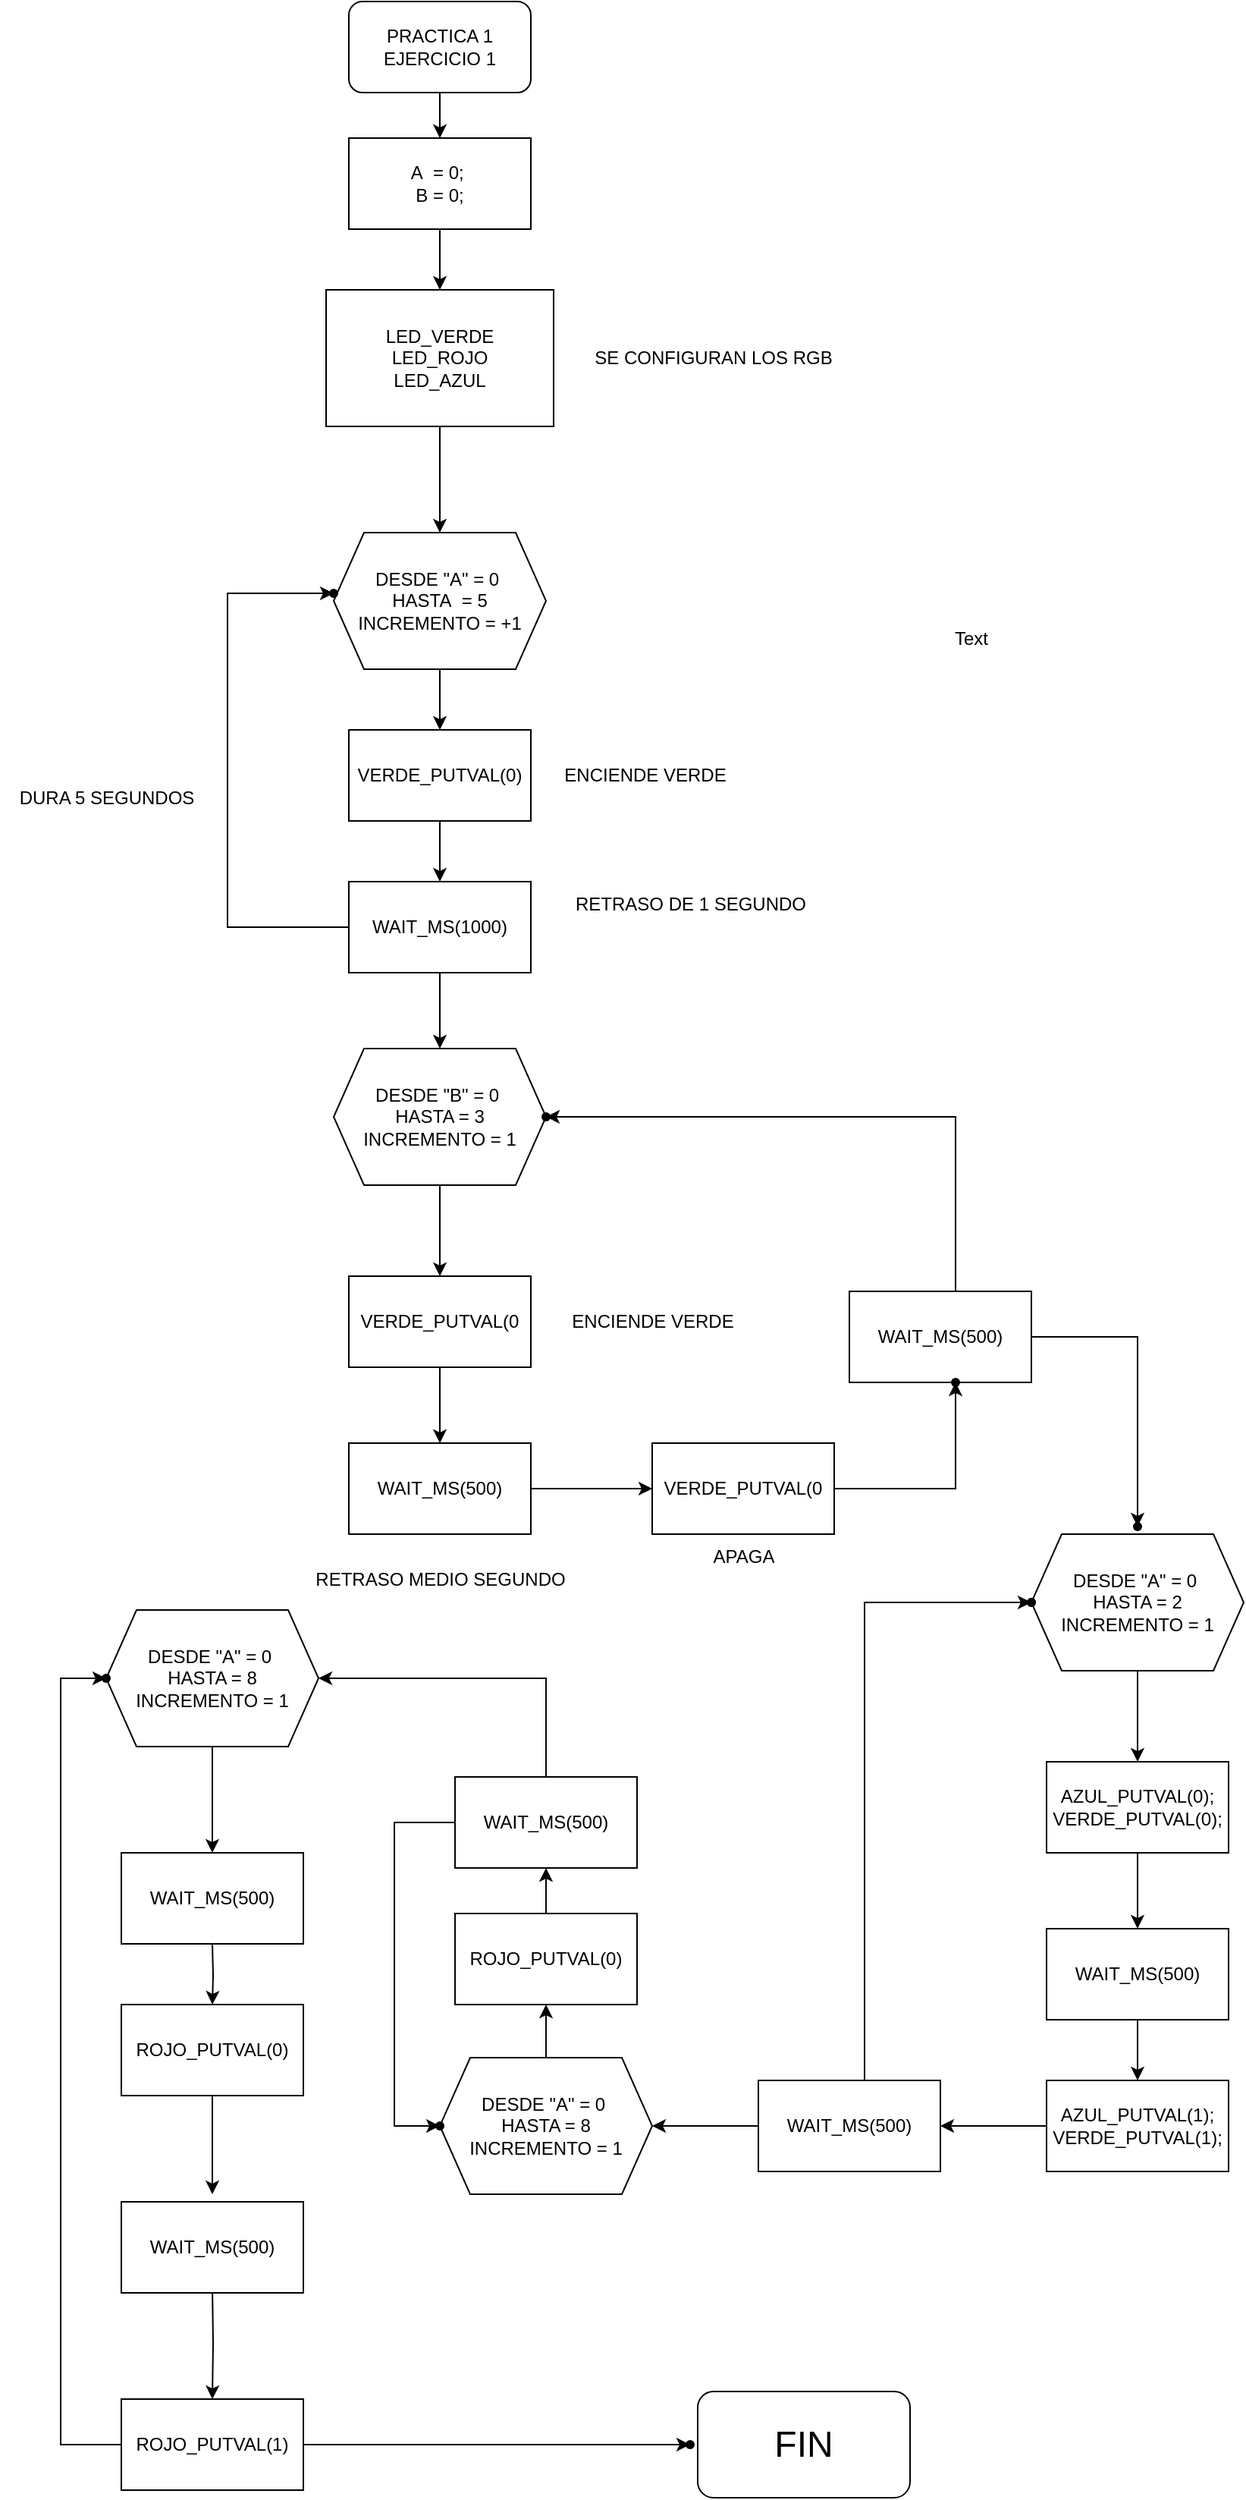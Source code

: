 <mxfile version="20.3.0" type="github">
  <diagram id="2Kys2flmAUNfE8VEfs1F" name="Página-1">
    <mxGraphModel dx="2015" dy="760" grid="1" gridSize="10" guides="1" tooltips="1" connect="1" arrows="1" fold="1" page="1" pageScale="1" pageWidth="827" pageHeight="1169" math="0" shadow="0">
      <root>
        <mxCell id="0" />
        <mxCell id="1" parent="0" />
        <mxCell id="Fw9hPNQKj0aXbpjn_FU2-10" value="" style="edgeStyle=orthogonalEdgeStyle;rounded=0;orthogonalLoop=1;jettySize=auto;html=1;" edge="1" parent="1" source="Fw9hPNQKj0aXbpjn_FU2-2" target="Fw9hPNQKj0aXbpjn_FU2-3">
          <mxGeometry relative="1" as="geometry" />
        </mxCell>
        <mxCell id="Fw9hPNQKj0aXbpjn_FU2-2" value="PRACTICA 1&lt;br&gt;EJERCICIO 1" style="rounded=1;whiteSpace=wrap;html=1;" vertex="1" parent="1">
          <mxGeometry x="230" y="30" width="120" height="60" as="geometry" />
        </mxCell>
        <mxCell id="Fw9hPNQKj0aXbpjn_FU2-12" value="" style="edgeStyle=orthogonalEdgeStyle;rounded=0;orthogonalLoop=1;jettySize=auto;html=1;" edge="1" parent="1" source="Fw9hPNQKj0aXbpjn_FU2-3" target="Fw9hPNQKj0aXbpjn_FU2-11">
          <mxGeometry relative="1" as="geometry" />
        </mxCell>
        <mxCell id="Fw9hPNQKj0aXbpjn_FU2-3" value="A&amp;nbsp; = 0;&amp;nbsp;&lt;br&gt;B = 0;" style="rounded=0;whiteSpace=wrap;html=1;" vertex="1" parent="1">
          <mxGeometry x="230" y="120" width="120" height="60" as="geometry" />
        </mxCell>
        <mxCell id="Fw9hPNQKj0aXbpjn_FU2-18" value="" style="edgeStyle=orthogonalEdgeStyle;rounded=0;orthogonalLoop=1;jettySize=auto;html=1;" edge="1" parent="1" source="Fw9hPNQKj0aXbpjn_FU2-5" target="Fw9hPNQKj0aXbpjn_FU2-17">
          <mxGeometry relative="1" as="geometry" />
        </mxCell>
        <mxCell id="Fw9hPNQKj0aXbpjn_FU2-5" value="DESDE &quot;A&quot; = 0&amp;nbsp;&lt;br&gt;HASTA&amp;nbsp; = 5&lt;br&gt;INCREMENTO = +1" style="shape=hexagon;perimeter=hexagonPerimeter2;whiteSpace=wrap;html=1;fixedSize=1;" vertex="1" parent="1">
          <mxGeometry x="220" y="380" width="140" height="90" as="geometry" />
        </mxCell>
        <mxCell id="Fw9hPNQKj0aXbpjn_FU2-16" value="" style="edgeStyle=orthogonalEdgeStyle;rounded=0;orthogonalLoop=1;jettySize=auto;html=1;" edge="1" parent="1" source="Fw9hPNQKj0aXbpjn_FU2-11" target="Fw9hPNQKj0aXbpjn_FU2-5">
          <mxGeometry relative="1" as="geometry" />
        </mxCell>
        <mxCell id="Fw9hPNQKj0aXbpjn_FU2-11" value="LED_VERDE&lt;br&gt;LED_ROJO&lt;br&gt;LED_AZUL" style="rounded=0;whiteSpace=wrap;html=1;" vertex="1" parent="1">
          <mxGeometry x="215" y="220" width="150" height="90" as="geometry" />
        </mxCell>
        <mxCell id="Fw9hPNQKj0aXbpjn_FU2-14" value="SE CONFIGURAN LOS RGB" style="text;html=1;align=center;verticalAlign=middle;resizable=0;points=[];autosize=1;strokeColor=none;fillColor=none;" vertex="1" parent="1">
          <mxGeometry x="380" y="250" width="180" height="30" as="geometry" />
        </mxCell>
        <mxCell id="Fw9hPNQKj0aXbpjn_FU2-23" value="" style="edgeStyle=orthogonalEdgeStyle;rounded=0;orthogonalLoop=1;jettySize=auto;html=1;" edge="1" parent="1" source="Fw9hPNQKj0aXbpjn_FU2-17" target="Fw9hPNQKj0aXbpjn_FU2-21">
          <mxGeometry relative="1" as="geometry" />
        </mxCell>
        <mxCell id="Fw9hPNQKj0aXbpjn_FU2-17" value="VERDE_PUTVAL(0)" style="rounded=0;whiteSpace=wrap;html=1;" vertex="1" parent="1">
          <mxGeometry x="230" y="510" width="120" height="60" as="geometry" />
        </mxCell>
        <mxCell id="Fw9hPNQKj0aXbpjn_FU2-19" value="ENCIENDE VERDE" style="text;html=1;align=center;verticalAlign=middle;resizable=0;points=[];autosize=1;strokeColor=none;fillColor=none;" vertex="1" parent="1">
          <mxGeometry x="360" y="525" width="130" height="30" as="geometry" />
        </mxCell>
        <mxCell id="Fw9hPNQKj0aXbpjn_FU2-20" value="Text" style="text;html=1;align=center;verticalAlign=middle;resizable=0;points=[];autosize=1;strokeColor=none;fillColor=none;" vertex="1" parent="1">
          <mxGeometry x="620" y="440" width="40" height="20" as="geometry" />
        </mxCell>
        <mxCell id="Fw9hPNQKj0aXbpjn_FU2-25" value="" style="edgeStyle=orthogonalEdgeStyle;rounded=0;orthogonalLoop=1;jettySize=auto;html=1;" edge="1" parent="1" source="Fw9hPNQKj0aXbpjn_FU2-21" target="Fw9hPNQKj0aXbpjn_FU2-24">
          <mxGeometry relative="1" as="geometry">
            <Array as="points">
              <mxPoint x="150" y="640" />
              <mxPoint x="150" y="420" />
            </Array>
          </mxGeometry>
        </mxCell>
        <mxCell id="Fw9hPNQKj0aXbpjn_FU2-28" value="" style="edgeStyle=orthogonalEdgeStyle;rounded=0;orthogonalLoop=1;jettySize=auto;html=1;" edge="1" parent="1" source="Fw9hPNQKj0aXbpjn_FU2-21">
          <mxGeometry relative="1" as="geometry">
            <mxPoint x="290.0" y="720.0" as="targetPoint" />
          </mxGeometry>
        </mxCell>
        <mxCell id="Fw9hPNQKj0aXbpjn_FU2-21" value="WAIT_MS(1000)" style="rounded=0;whiteSpace=wrap;html=1;" vertex="1" parent="1">
          <mxGeometry x="230" y="610" width="120" height="60" as="geometry" />
        </mxCell>
        <mxCell id="Fw9hPNQKj0aXbpjn_FU2-22" value="RETRASO DE 1 SEGUNDO" style="text;html=1;align=center;verticalAlign=middle;resizable=0;points=[];autosize=1;strokeColor=none;fillColor=none;" vertex="1" parent="1">
          <mxGeometry x="370" y="610" width="170" height="30" as="geometry" />
        </mxCell>
        <mxCell id="Fw9hPNQKj0aXbpjn_FU2-24" value="" style="shape=waypoint;sketch=0;size=6;pointerEvents=1;points=[];fillColor=default;resizable=0;rotatable=0;perimeter=centerPerimeter;snapToPoint=1;rounded=0;" vertex="1" parent="1">
          <mxGeometry x="200" y="400" width="40" height="40" as="geometry" />
        </mxCell>
        <mxCell id="Fw9hPNQKj0aXbpjn_FU2-26" value="DURA 5 SEGUNDOS" style="text;html=1;align=center;verticalAlign=middle;resizable=0;points=[];autosize=1;strokeColor=none;fillColor=none;" vertex="1" parent="1">
          <mxGeometry y="540" width="140" height="30" as="geometry" />
        </mxCell>
        <mxCell id="Fw9hPNQKj0aXbpjn_FU2-32" value="" style="edgeStyle=orthogonalEdgeStyle;rounded=0;orthogonalLoop=1;jettySize=auto;html=1;" edge="1" parent="1" source="Fw9hPNQKj0aXbpjn_FU2-29" target="Fw9hPNQKj0aXbpjn_FU2-30">
          <mxGeometry relative="1" as="geometry" />
        </mxCell>
        <mxCell id="Fw9hPNQKj0aXbpjn_FU2-29" value="DESDE &quot;B&quot; = 0&amp;nbsp;&lt;br&gt;HASTA = 3&lt;br&gt;INCREMENTO = 1" style="shape=hexagon;perimeter=hexagonPerimeter2;whiteSpace=wrap;html=1;fixedSize=1;" vertex="1" parent="1">
          <mxGeometry x="220" y="720" width="140" height="90" as="geometry" />
        </mxCell>
        <mxCell id="Fw9hPNQKj0aXbpjn_FU2-34" value="" style="edgeStyle=orthogonalEdgeStyle;rounded=0;orthogonalLoop=1;jettySize=auto;html=1;" edge="1" parent="1" source="Fw9hPNQKj0aXbpjn_FU2-30" target="Fw9hPNQKj0aXbpjn_FU2-33">
          <mxGeometry relative="1" as="geometry" />
        </mxCell>
        <mxCell id="Fw9hPNQKj0aXbpjn_FU2-30" value="VERDE_PUTVAL(0" style="rounded=0;whiteSpace=wrap;html=1;" vertex="1" parent="1">
          <mxGeometry x="230" y="870" width="120" height="60" as="geometry" />
        </mxCell>
        <mxCell id="Fw9hPNQKj0aXbpjn_FU2-37" value="" style="edgeStyle=orthogonalEdgeStyle;rounded=0;orthogonalLoop=1;jettySize=auto;html=1;" edge="1" parent="1" source="Fw9hPNQKj0aXbpjn_FU2-33" target="Fw9hPNQKj0aXbpjn_FU2-36">
          <mxGeometry relative="1" as="geometry" />
        </mxCell>
        <mxCell id="Fw9hPNQKj0aXbpjn_FU2-33" value="WAIT_MS(500)" style="rounded=0;whiteSpace=wrap;html=1;" vertex="1" parent="1">
          <mxGeometry x="230" y="980" width="120" height="60" as="geometry" />
        </mxCell>
        <mxCell id="Fw9hPNQKj0aXbpjn_FU2-35" value="ENCIENDE VERDE" style="text;html=1;align=center;verticalAlign=middle;resizable=0;points=[];autosize=1;strokeColor=none;fillColor=none;" vertex="1" parent="1">
          <mxGeometry x="365" y="885" width="130" height="30" as="geometry" />
        </mxCell>
        <mxCell id="Fw9hPNQKj0aXbpjn_FU2-44" value="" style="edgeStyle=orthogonalEdgeStyle;rounded=0;orthogonalLoop=1;jettySize=auto;html=1;" edge="1" parent="1" source="Fw9hPNQKj0aXbpjn_FU2-36" target="Fw9hPNQKj0aXbpjn_FU2-43">
          <mxGeometry relative="1" as="geometry" />
        </mxCell>
        <mxCell id="Fw9hPNQKj0aXbpjn_FU2-36" value="VERDE_PUTVAL(0" style="rounded=0;whiteSpace=wrap;html=1;" vertex="1" parent="1">
          <mxGeometry x="430" y="980" width="120" height="60" as="geometry" />
        </mxCell>
        <mxCell id="Fw9hPNQKj0aXbpjn_FU2-41" value="APAGA" style="text;html=1;align=center;verticalAlign=middle;resizable=0;points=[];autosize=1;strokeColor=none;fillColor=none;" vertex="1" parent="1">
          <mxGeometry x="460" y="1040" width="60" height="30" as="geometry" />
        </mxCell>
        <mxCell id="Fw9hPNQKj0aXbpjn_FU2-46" value="" style="edgeStyle=orthogonalEdgeStyle;rounded=0;orthogonalLoop=1;jettySize=auto;html=1;" edge="1" parent="1" source="Fw9hPNQKj0aXbpjn_FU2-42" target="Fw9hPNQKj0aXbpjn_FU2-45">
          <mxGeometry relative="1" as="geometry">
            <Array as="points">
              <mxPoint x="630" y="765" />
            </Array>
          </mxGeometry>
        </mxCell>
        <mxCell id="Fw9hPNQKj0aXbpjn_FU2-50" value="" style="edgeStyle=orthogonalEdgeStyle;rounded=0;orthogonalLoop=1;jettySize=auto;html=1;" edge="1" parent="1" source="Fw9hPNQKj0aXbpjn_FU2-42" target="Fw9hPNQKj0aXbpjn_FU2-49">
          <mxGeometry relative="1" as="geometry" />
        </mxCell>
        <mxCell id="Fw9hPNQKj0aXbpjn_FU2-42" value="WAIT_MS(500)" style="rounded=0;whiteSpace=wrap;html=1;" vertex="1" parent="1">
          <mxGeometry x="560" y="880" width="120" height="60" as="geometry" />
        </mxCell>
        <mxCell id="Fw9hPNQKj0aXbpjn_FU2-43" value="" style="shape=waypoint;sketch=0;size=6;pointerEvents=1;points=[];fillColor=default;resizable=0;rotatable=0;perimeter=centerPerimeter;snapToPoint=1;rounded=0;" vertex="1" parent="1">
          <mxGeometry x="610" y="920" width="40" height="40" as="geometry" />
        </mxCell>
        <mxCell id="Fw9hPNQKj0aXbpjn_FU2-45" value="" style="shape=waypoint;sketch=0;size=6;pointerEvents=1;points=[];fillColor=default;resizable=0;rotatable=0;perimeter=centerPerimeter;snapToPoint=1;rounded=0;" vertex="1" parent="1">
          <mxGeometry x="340" y="745" width="40" height="40" as="geometry" />
        </mxCell>
        <mxCell id="Fw9hPNQKj0aXbpjn_FU2-47" value="RETRASO MEDIO SEGUNDO" style="text;html=1;align=center;verticalAlign=middle;resizable=0;points=[];autosize=1;strokeColor=none;fillColor=none;" vertex="1" parent="1">
          <mxGeometry x="195" y="1055" width="190" height="30" as="geometry" />
        </mxCell>
        <mxCell id="Fw9hPNQKj0aXbpjn_FU2-49" value="" style="shape=waypoint;sketch=0;size=6;pointerEvents=1;points=[];fillColor=default;resizable=0;rotatable=0;perimeter=centerPerimeter;snapToPoint=1;rounded=0;" vertex="1" parent="1">
          <mxGeometry x="730" y="1015" width="40" height="40" as="geometry" />
        </mxCell>
        <mxCell id="Fw9hPNQKj0aXbpjn_FU2-51" style="edgeStyle=orthogonalEdgeStyle;rounded=0;orthogonalLoop=1;jettySize=auto;html=1;entryX=0.415;entryY=0.429;entryDx=0;entryDy=0;entryPerimeter=0;" edge="1" parent="1" source="Fw9hPNQKj0aXbpjn_FU2-49" target="Fw9hPNQKj0aXbpjn_FU2-49">
          <mxGeometry relative="1" as="geometry" />
        </mxCell>
        <mxCell id="Fw9hPNQKj0aXbpjn_FU2-54" value="" style="edgeStyle=orthogonalEdgeStyle;rounded=0;orthogonalLoop=1;jettySize=auto;html=1;" edge="1" parent="1" source="Fw9hPNQKj0aXbpjn_FU2-52" target="Fw9hPNQKj0aXbpjn_FU2-53">
          <mxGeometry relative="1" as="geometry" />
        </mxCell>
        <mxCell id="Fw9hPNQKj0aXbpjn_FU2-52" value="DESDE &quot;A&quot; = 0&amp;nbsp;&lt;br&gt;HASTA = 2&lt;br&gt;INCREMENTO = 1" style="shape=hexagon;perimeter=hexagonPerimeter2;whiteSpace=wrap;html=1;fixedSize=1;" vertex="1" parent="1">
          <mxGeometry x="680" y="1040" width="140" height="90" as="geometry" />
        </mxCell>
        <mxCell id="Fw9hPNQKj0aXbpjn_FU2-56" value="" style="edgeStyle=orthogonalEdgeStyle;rounded=0;orthogonalLoop=1;jettySize=auto;html=1;" edge="1" parent="1" source="Fw9hPNQKj0aXbpjn_FU2-53" target="Fw9hPNQKj0aXbpjn_FU2-55">
          <mxGeometry relative="1" as="geometry" />
        </mxCell>
        <mxCell id="Fw9hPNQKj0aXbpjn_FU2-53" value="AZUL_PUTVAL(0);&lt;br&gt;VERDE_PUTVAL(0);" style="rounded=0;whiteSpace=wrap;html=1;" vertex="1" parent="1">
          <mxGeometry x="690" y="1190" width="120" height="60" as="geometry" />
        </mxCell>
        <mxCell id="Fw9hPNQKj0aXbpjn_FU2-58" value="" style="edgeStyle=orthogonalEdgeStyle;rounded=0;orthogonalLoop=1;jettySize=auto;html=1;" edge="1" parent="1" source="Fw9hPNQKj0aXbpjn_FU2-55" target="Fw9hPNQKj0aXbpjn_FU2-57">
          <mxGeometry relative="1" as="geometry" />
        </mxCell>
        <mxCell id="Fw9hPNQKj0aXbpjn_FU2-55" value="WAIT_MS(500)" style="rounded=0;whiteSpace=wrap;html=1;" vertex="1" parent="1">
          <mxGeometry x="690" y="1300" width="120" height="60" as="geometry" />
        </mxCell>
        <mxCell id="Fw9hPNQKj0aXbpjn_FU2-62" value="" style="edgeStyle=orthogonalEdgeStyle;rounded=0;orthogonalLoop=1;jettySize=auto;html=1;" edge="1" parent="1" source="Fw9hPNQKj0aXbpjn_FU2-57" target="Fw9hPNQKj0aXbpjn_FU2-61">
          <mxGeometry relative="1" as="geometry" />
        </mxCell>
        <mxCell id="Fw9hPNQKj0aXbpjn_FU2-57" value="AZUL_PUTVAL(1);&lt;br&gt;VERDE_PUTVAL(1);" style="rounded=0;whiteSpace=wrap;html=1;" vertex="1" parent="1">
          <mxGeometry x="690" y="1400" width="120" height="60" as="geometry" />
        </mxCell>
        <mxCell id="Fw9hPNQKj0aXbpjn_FU2-59" value="" style="shape=waypoint;sketch=0;size=6;pointerEvents=1;points=[];fillColor=default;resizable=0;rotatable=0;perimeter=centerPerimeter;snapToPoint=1;rounded=0;" vertex="1" parent="1">
          <mxGeometry x="660" y="1065" width="40" height="40" as="geometry" />
        </mxCell>
        <mxCell id="Fw9hPNQKj0aXbpjn_FU2-64" value="" style="edgeStyle=orthogonalEdgeStyle;rounded=0;orthogonalLoop=1;jettySize=auto;html=1;" edge="1" parent="1" source="Fw9hPNQKj0aXbpjn_FU2-61" target="Fw9hPNQKj0aXbpjn_FU2-63">
          <mxGeometry relative="1" as="geometry">
            <Array as="points">
              <mxPoint x="570" y="1085" />
            </Array>
          </mxGeometry>
        </mxCell>
        <mxCell id="Fw9hPNQKj0aXbpjn_FU2-67" value="" style="edgeStyle=orthogonalEdgeStyle;rounded=0;orthogonalLoop=1;jettySize=auto;html=1;" edge="1" parent="1" source="Fw9hPNQKj0aXbpjn_FU2-61" target="Fw9hPNQKj0aXbpjn_FU2-66">
          <mxGeometry relative="1" as="geometry" />
        </mxCell>
        <mxCell id="Fw9hPNQKj0aXbpjn_FU2-61" value="WAIT_MS(500)" style="rounded=0;whiteSpace=wrap;html=1;" vertex="1" parent="1">
          <mxGeometry x="500" y="1400" width="120" height="60" as="geometry" />
        </mxCell>
        <mxCell id="Fw9hPNQKj0aXbpjn_FU2-63" value="" style="shape=waypoint;sketch=0;size=6;pointerEvents=1;points=[];fillColor=default;resizable=0;rotatable=0;perimeter=centerPerimeter;snapToPoint=1;rounded=0;" vertex="1" parent="1">
          <mxGeometry x="660" y="1065" width="40" height="40" as="geometry" />
        </mxCell>
        <mxCell id="Fw9hPNQKj0aXbpjn_FU2-69" value="" style="edgeStyle=orthogonalEdgeStyle;rounded=0;orthogonalLoop=1;jettySize=auto;html=1;" edge="1" parent="1" source="Fw9hPNQKj0aXbpjn_FU2-66" target="Fw9hPNQKj0aXbpjn_FU2-68">
          <mxGeometry relative="1" as="geometry" />
        </mxCell>
        <mxCell id="Fw9hPNQKj0aXbpjn_FU2-66" value="DESDE &quot;A&quot; = 0&amp;nbsp;&lt;br&gt;HASTA = 8&lt;br&gt;INCREMENTO = 1" style="shape=hexagon;perimeter=hexagonPerimeter2;whiteSpace=wrap;html=1;fixedSize=1;" vertex="1" parent="1">
          <mxGeometry x="290" y="1385" width="140" height="90" as="geometry" />
        </mxCell>
        <mxCell id="Fw9hPNQKj0aXbpjn_FU2-71" value="" style="edgeStyle=orthogonalEdgeStyle;rounded=0;orthogonalLoop=1;jettySize=auto;html=1;" edge="1" parent="1" source="Fw9hPNQKj0aXbpjn_FU2-68" target="Fw9hPNQKj0aXbpjn_FU2-70">
          <mxGeometry relative="1" as="geometry" />
        </mxCell>
        <mxCell id="Fw9hPNQKj0aXbpjn_FU2-68" value="ROJO_PUTVAL(0)" style="rounded=0;whiteSpace=wrap;html=1;" vertex="1" parent="1">
          <mxGeometry x="300" y="1290" width="120" height="60" as="geometry" />
        </mxCell>
        <mxCell id="Fw9hPNQKj0aXbpjn_FU2-73" value="" style="edgeStyle=orthogonalEdgeStyle;rounded=0;orthogonalLoop=1;jettySize=auto;html=1;" edge="1" parent="1" source="Fw9hPNQKj0aXbpjn_FU2-70" target="Fw9hPNQKj0aXbpjn_FU2-72">
          <mxGeometry relative="1" as="geometry">
            <Array as="points">
              <mxPoint x="260" y="1230" />
              <mxPoint x="260" y="1430" />
            </Array>
          </mxGeometry>
        </mxCell>
        <mxCell id="Fw9hPNQKj0aXbpjn_FU2-77" value="" style="edgeStyle=orthogonalEdgeStyle;rounded=0;orthogonalLoop=1;jettySize=auto;html=1;entryX=1;entryY=0.5;entryDx=0;entryDy=0;" edge="1" parent="1" source="Fw9hPNQKj0aXbpjn_FU2-70" target="Fw9hPNQKj0aXbpjn_FU2-78">
          <mxGeometry relative="1" as="geometry">
            <mxPoint x="274.941" y="1169" as="targetPoint" />
            <Array as="points">
              <mxPoint x="360" y="1135" />
            </Array>
          </mxGeometry>
        </mxCell>
        <mxCell id="Fw9hPNQKj0aXbpjn_FU2-70" value="WAIT_MS(500)" style="rounded=0;whiteSpace=wrap;html=1;" vertex="1" parent="1">
          <mxGeometry x="300" y="1200" width="120" height="60" as="geometry" />
        </mxCell>
        <mxCell id="Fw9hPNQKj0aXbpjn_FU2-72" value="" style="shape=waypoint;sketch=0;size=6;pointerEvents=1;points=[];fillColor=default;resizable=0;rotatable=0;perimeter=centerPerimeter;snapToPoint=1;rounded=0;" vertex="1" parent="1">
          <mxGeometry x="270" y="1410" width="40" height="40" as="geometry" />
        </mxCell>
        <mxCell id="Fw9hPNQKj0aXbpjn_FU2-83" value="" style="edgeStyle=orthogonalEdgeStyle;rounded=0;orthogonalLoop=1;jettySize=auto;html=1;" edge="1" parent="1" source="Fw9hPNQKj0aXbpjn_FU2-78">
          <mxGeometry relative="1" as="geometry">
            <mxPoint x="140" y="1250" as="targetPoint" />
          </mxGeometry>
        </mxCell>
        <mxCell id="Fw9hPNQKj0aXbpjn_FU2-78" value="DESDE &quot;A&quot; = 0&amp;nbsp;&lt;br&gt;HASTA = 8&lt;br&gt;INCREMENTO = 1" style="shape=hexagon;perimeter=hexagonPerimeter2;whiteSpace=wrap;html=1;fixedSize=1;" vertex="1" parent="1">
          <mxGeometry x="70" y="1090" width="140" height="90" as="geometry" />
        </mxCell>
        <mxCell id="Fw9hPNQKj0aXbpjn_FU2-86" value="" style="edgeStyle=orthogonalEdgeStyle;rounded=0;orthogonalLoop=1;jettySize=auto;html=1;" edge="1" parent="1" source="Fw9hPNQKj0aXbpjn_FU2-79">
          <mxGeometry relative="1" as="geometry">
            <mxPoint x="140" y="1475" as="targetPoint" />
          </mxGeometry>
        </mxCell>
        <mxCell id="Fw9hPNQKj0aXbpjn_FU2-79" value="ROJO_PUTVAL(0)" style="rounded=0;whiteSpace=wrap;html=1;" vertex="1" parent="1">
          <mxGeometry x="80" y="1350" width="120" height="60" as="geometry" />
        </mxCell>
        <mxCell id="Fw9hPNQKj0aXbpjn_FU2-84" value="" style="edgeStyle=orthogonalEdgeStyle;rounded=0;orthogonalLoop=1;jettySize=auto;html=1;" edge="1" parent="1" target="Fw9hPNQKj0aXbpjn_FU2-79">
          <mxGeometry relative="1" as="geometry">
            <mxPoint x="140" y="1310" as="sourcePoint" />
          </mxGeometry>
        </mxCell>
        <mxCell id="Fw9hPNQKj0aXbpjn_FU2-88" value="" style="edgeStyle=orthogonalEdgeStyle;rounded=0;orthogonalLoop=1;jettySize=auto;html=1;" edge="1" parent="1" target="Fw9hPNQKj0aXbpjn_FU2-87">
          <mxGeometry relative="1" as="geometry">
            <mxPoint x="140" y="1535" as="sourcePoint" />
          </mxGeometry>
        </mxCell>
        <mxCell id="Fw9hPNQKj0aXbpjn_FU2-91" value="" style="edgeStyle=orthogonalEdgeStyle;rounded=0;orthogonalLoop=1;jettySize=auto;html=1;" edge="1" parent="1" source="Fw9hPNQKj0aXbpjn_FU2-87" target="Fw9hPNQKj0aXbpjn_FU2-90">
          <mxGeometry relative="1" as="geometry">
            <Array as="points">
              <mxPoint x="40" y="1640" />
              <mxPoint x="40" y="1135" />
            </Array>
          </mxGeometry>
        </mxCell>
        <mxCell id="Fw9hPNQKj0aXbpjn_FU2-94" value="" style="edgeStyle=orthogonalEdgeStyle;rounded=0;orthogonalLoop=1;jettySize=auto;html=1;fontSize=24;" edge="1" parent="1" source="Fw9hPNQKj0aXbpjn_FU2-87" target="Fw9hPNQKj0aXbpjn_FU2-93">
          <mxGeometry relative="1" as="geometry" />
        </mxCell>
        <mxCell id="Fw9hPNQKj0aXbpjn_FU2-87" value="ROJO_PUTVAL(1)" style="rounded=0;whiteSpace=wrap;html=1;" vertex="1" parent="1">
          <mxGeometry x="80" y="1610" width="120" height="60" as="geometry" />
        </mxCell>
        <mxCell id="Fw9hPNQKj0aXbpjn_FU2-90" value="" style="shape=waypoint;sketch=0;size=6;pointerEvents=1;points=[];fillColor=default;resizable=0;rotatable=0;perimeter=centerPerimeter;snapToPoint=1;rounded=0;" vertex="1" parent="1">
          <mxGeometry x="50" y="1115" width="40" height="40" as="geometry" />
        </mxCell>
        <mxCell id="Fw9hPNQKj0aXbpjn_FU2-92" value="&lt;font style=&quot;font-size: 24px;&quot;&gt;FIN&lt;/font&gt;" style="rounded=1;whiteSpace=wrap;html=1;" vertex="1" parent="1">
          <mxGeometry x="460" y="1605" width="140" height="70" as="geometry" />
        </mxCell>
        <mxCell id="Fw9hPNQKj0aXbpjn_FU2-93" value="" style="shape=waypoint;sketch=0;size=6;pointerEvents=1;points=[];fillColor=default;resizable=0;rotatable=0;perimeter=centerPerimeter;snapToPoint=1;rounded=0;" vertex="1" parent="1">
          <mxGeometry x="435" y="1620" width="40" height="40" as="geometry" />
        </mxCell>
        <mxCell id="Fw9hPNQKj0aXbpjn_FU2-95" value="WAIT_MS(500)" style="rounded=0;whiteSpace=wrap;html=1;" vertex="1" parent="1">
          <mxGeometry x="80" y="1480" width="120" height="60" as="geometry" />
        </mxCell>
        <mxCell id="Fw9hPNQKj0aXbpjn_FU2-96" value="WAIT_MS(500)" style="rounded=0;whiteSpace=wrap;html=1;" vertex="1" parent="1">
          <mxGeometry x="80" y="1250" width="120" height="60" as="geometry" />
        </mxCell>
      </root>
    </mxGraphModel>
  </diagram>
</mxfile>
